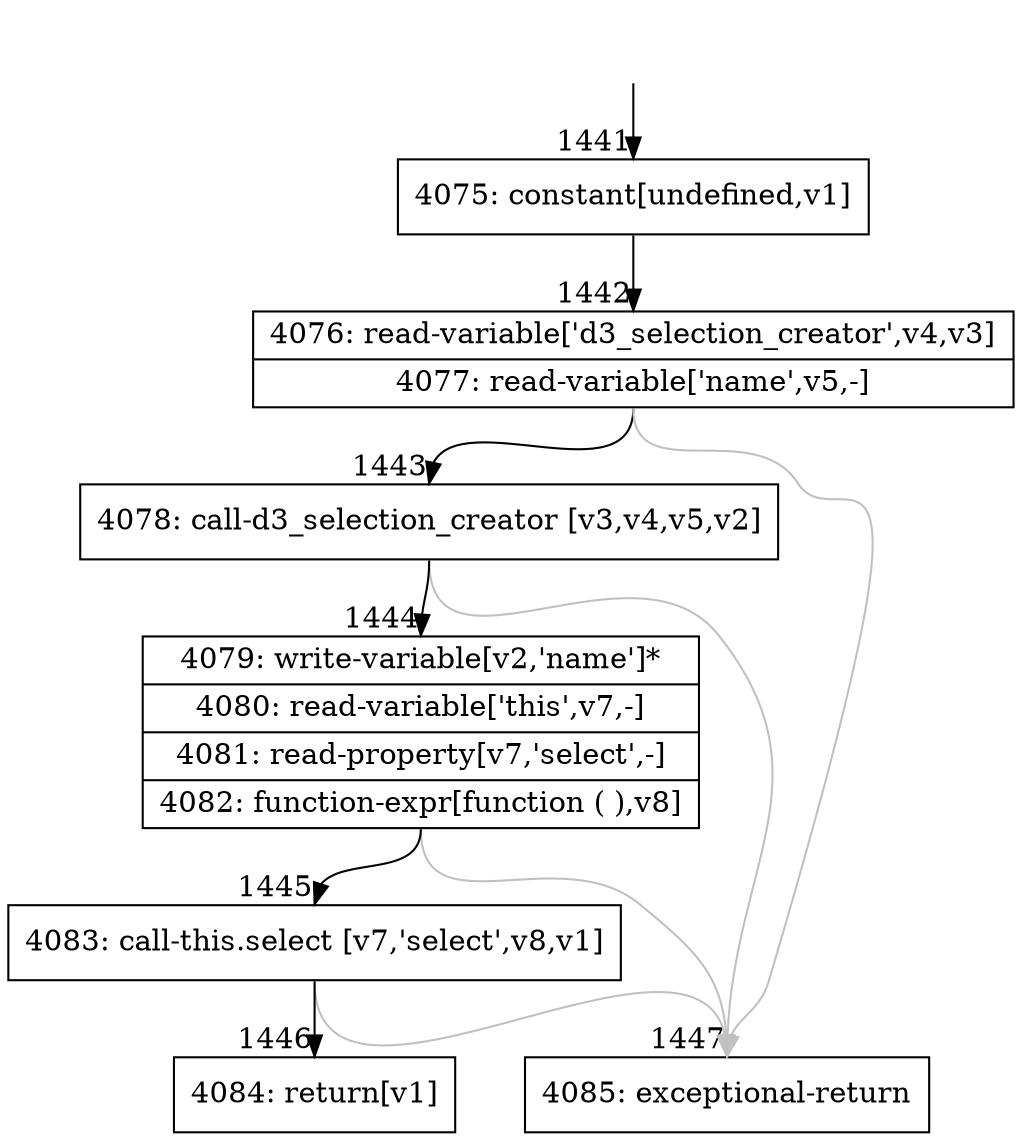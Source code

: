 digraph {
rankdir="TD"
BB_entry142[shape=none,label=""];
BB_entry142 -> BB1441 [tailport=s, headport=n, headlabel="    1441"]
BB1441 [shape=record label="{4075: constant[undefined,v1]}" ] 
BB1441 -> BB1442 [tailport=s, headport=n, headlabel="      1442"]
BB1442 [shape=record label="{4076: read-variable['d3_selection_creator',v4,v3]|4077: read-variable['name',v5,-]}" ] 
BB1442 -> BB1443 [tailport=s, headport=n, headlabel="      1443"]
BB1442 -> BB1447 [tailport=s, headport=n, color=gray, headlabel="      1447"]
BB1443 [shape=record label="{4078: call-d3_selection_creator [v3,v4,v5,v2]}" ] 
BB1443 -> BB1444 [tailport=s, headport=n, headlabel="      1444"]
BB1443 -> BB1447 [tailport=s, headport=n, color=gray]
BB1444 [shape=record label="{4079: write-variable[v2,'name']*|4080: read-variable['this',v7,-]|4081: read-property[v7,'select',-]|4082: function-expr[function ( ),v8]}" ] 
BB1444 -> BB1445 [tailport=s, headport=n, headlabel="      1445"]
BB1444 -> BB1447 [tailport=s, headport=n, color=gray]
BB1445 [shape=record label="{4083: call-this.select [v7,'select',v8,v1]}" ] 
BB1445 -> BB1446 [tailport=s, headport=n, headlabel="      1446"]
BB1445 -> BB1447 [tailport=s, headport=n, color=gray]
BB1446 [shape=record label="{4084: return[v1]}" ] 
BB1447 [shape=record label="{4085: exceptional-return}" ] 
//#$~ 805
}
